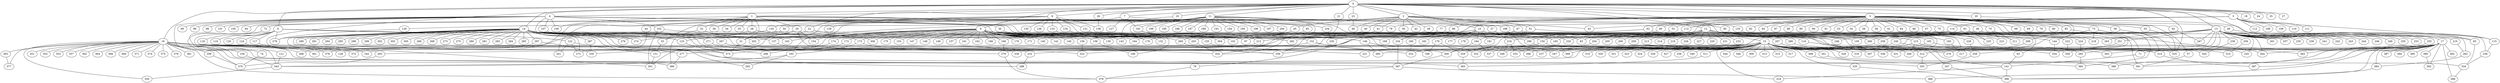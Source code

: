 
graph graphname {
    0 -- 1
0 -- 2
0 -- 3
0 -- 4
0 -- 5
0 -- 6
0 -- 7
0 -- 8
0 -- 9
0 -- 10
0 -- 11
0 -- 12
0 -- 13
0 -- 14
0 -- 15
0 -- 16
0 -- 17
0 -- 18
0 -- 19
0 -- 20
0 -- 21
0 -- 22
0 -- 23
0 -- 24
0 -- 25
0 -- 26
0 -- 27
0 -- 325
0 -- 342
1 -- 32
1 -- 34
1 -- 35
1 -- 36
1 -- 37
1 -- 33
1 -- 28
1 -- 29
1 -- 30
1 -- 31
1 -- 106
1 -- 78
2 -- 38
2 -- 39
2 -- 40
2 -- 41
2 -- 42
2 -- 43
2 -- 44
2 -- 45
2 -- 46
2 -- 47
2 -- 48
2 -- 49
2 -- 50
2 -- 51
3 -- 52
3 -- 53
3 -- 54
3 -- 55
3 -- 56
3 -- 57
3 -- 58
3 -- 59
3 -- 60
3 -- 61
3 -- 62
3 -- 63
3 -- 64
3 -- 65
3 -- 66
3 -- 67
3 -- 68
3 -- 69
3 -- 70
3 -- 71
3 -- 72
3 -- 73
3 -- 74
3 -- 75
3 -- 76
3 -- 77
3 -- 78
3 -- 79
3 -- 80
3 -- 81
3 -- 82
3 -- 83
3 -- 84
3 -- 85
3 -- 86
3 -- 87
3 -- 88
3 -- 89
3 -- 90
3 -- 91
3 -- 92
4 -- 96
4 -- 98
4 -- 99
4 -- 100
4 -- 101
4 -- 102
4 -- 97
4 -- 104
4 -- 105
4 -- 106
4 -- 103
4 -- 107
4 -- 93
4 -- 94
4 -- 95
4 -- 274
4 -- 176
5 -- 108
5 -- 109
5 -- 110
5 -- 111
5 -- 112
5 -- 113
5 -- 114
5 -- 115
5 -- 43
5 -- 359
6 -- 116
6 -- 117
6 -- 118
6 -- 119
6 -- 120
6 -- 121
6 -- 122
6 -- 123
6 -- 124
6 -- 278
7 -- 128
7 -- 125
7 -- 126
7 -- 127
7 -- 192
8 -- 129
8 -- 130
8 -- 131
8 -- 132
8 -- 133
8 -- 134
8 -- 135
8 -- 136
8 -- 137
8 -- 138
9 -- 139
9 -- 140
9 -- 141
9 -- 142
9 -- 143
9 -- 144
9 -- 145
9 -- 146
9 -- 147
9 -- 148
9 -- 149
9 -- 150
9 -- 151
9 -- 152
9 -- 153
9 -- 154
9 -- 155
9 -- 156
9 -- 157
9 -- 158
9 -- 159
9 -- 160
9 -- 161
9 -- 162
9 -- 163
9 -- 164
9 -- 165
9 -- 166
9 -- 167
9 -- 168
9 -- 169
9 -- 170
9 -- 171
9 -- 172
9 -- 173
9 -- 174
9 -- 175
9 -- 176
10 -- 176
10 -- 177
10 -- 178
10 -- 179
10 -- 180
10 -- 181
10 -- 182
10 -- 183
10 -- 184
10 -- 279
11 -- 192
11 -- 194
11 -- 195
11 -- 196
11 -- 197
11 -- 198
11 -- 193
11 -- 200
11 -- 201
11 -- 202
11 -- 199
11 -- 203
11 -- 185
11 -- 186
11 -- 187
11 -- 188
11 -- 189
11 -- 190
11 -- 191
12 -- 204
12 -- 205
12 -- 206
12 -- 207
12 -- 208
12 -- 209
12 -- 210
12 -- 211
12 -- 212
12 -- 213
12 -- 214
12 -- 215
12 -- 216
12 -- 217
12 -- 218
12 -- 219
12 -- 220
12 -- 221
12 -- 222
12 -- 223
12 -- 224
12 -- 225
12 -- 226
12 -- 227
12 -- 228
12 -- 229
12 -- 230
12 -- 231
12 -- 232
12 -- 233
12 -- 254
13 -- 256
13 -- 258
13 -- 259
13 -- 260
13 -- 261
13 -- 262
13 -- 257
13 -- 264
13 -- 265
13 -- 263
13 -- 234
13 -- 235
13 -- 236
13 -- 237
13 -- 238
13 -- 239
13 -- 240
13 -- 241
13 -- 242
13 -- 243
13 -- 244
13 -- 245
13 -- 246
13 -- 247
13 -- 248
13 -- 249
13 -- 250
13 -- 251
13 -- 252
13 -- 253
13 -- 254
13 -- 255
14 -- 266
14 -- 267
14 -- 268
14 -- 269
14 -- 270
14 -- 271
14 -- 272
14 -- 273
14 -- 274
14 -- 275
14 -- 276
14 -- 277
14 -- 278
14 -- 279
14 -- 280
14 -- 281
14 -- 282
14 -- 283
14 -- 284
14 -- 285
14 -- 286
14 -- 287
14 -- 288
14 -- 289
14 -- 290
14 -- 291
14 -- 292
14 -- 293
14 -- 294
14 -- 295
14 -- 296
14 -- 297
14 -- 298
14 -- 299
14 -- 300
14 -- 301
14 -- 302
14 -- 303
14 -- 304
14 -- 305
14 -- 306
14 -- 248
15 -- 307
15 -- 308
15 -- 309
15 -- 310
15 -- 311
15 -- 312
15 -- 313
15 -- 314
15 -- 315
15 -- 316
15 -- 317
15 -- 318
15 -- 319
15 -- 320
15 -- 321
15 -- 322
15 -- 323
15 -- 324
15 -- 325
15 -- 326
15 -- 327
15 -- 328
15 -- 329
15 -- 330
15 -- 331
15 -- 332
15 -- 333
15 -- 334
15 -- 335
15 -- 336
15 -- 337
15 -- 338
15 -- 339
15 -- 340
15 -- 341
15 -- 342
15 -- 343
15 -- 344
15 -- 345
15 -- 346
15 -- 347
15 -- 348
15 -- 349
16 -- 350
16 -- 351
16 -- 352
16 -- 353
16 -- 354
16 -- 355
16 -- 356
16 -- 357
16 -- 358
16 -- 359
16 -- 360
16 -- 361
16 -- 362
16 -- 363
16 -- 364
16 -- 365
16 -- 366
16 -- 367
16 -- 368
16 -- 369
16 -- 370
16 -- 371
16 -- 372
16 -- 373
16 -- 374
16 -- 375
16 -- 376
16 -- 377
16 -- 378
16 -- 379
16 -- 380
16 -- 381
17 -- 384
17 -- 386
17 -- 387
17 -- 388
17 -- 389
17 -- 390
17 -- 385
17 -- 392
17 -- 393
17 -- 394
17 -- 391
17 -- 396
17 -- 397
17 -- 398
17 -- 399
17 -- 395
17 -- 382
17 -- 383
17 -- 358
17 -- 71
19 -- 143
20 -- 270
21 -- 354
22 -- 301
22 -- 166
23 -- 48
26 -- 138
28 -- 173
28 -- 276
29 -- 31
29 -- 123
29 -- 154
29 -- 322
30 -- 132
31 -- 373
32 -- 137
32 -- 33
33 -- 151
37 -- 216
38 -- 234
40 -- 166
41 -- 354
44 -- 272
45 -- 164
45 -- 306
46 -- 65
46 -- 83
47 -- 220
47 -- 83
47 -- 274
47 -- 184
49 -- 115
50 -- 380
51 -- 181
51 -- 270
52 -- 150
55 -- 325
57 -- 391
59 -- 325
60 -- 290
62 -- 304
62 -- 222
62 -- 372
62 -- 338
63 -- 141
65 -- 334
70 -- 211
70 -- 223
71 -- 141
72 -- 343
73 -- 144
73 -- 218
73 -- 314
73 -- 360
74 -- 370
75 -- 282
75 -- 391
76 -- 379
77 -- 97
77 -- 102
77 -- 263
81 -- 169
81 -- 225
81 -- 383
85 -- 208
85 -- 312
86 -- 359
92 -- 247
93 -- 269
95 -- 258
100 -- 343
103 -- 202
103 -- 301
104 -- 230
107 -- 163
113 -- 160
114 -- 332
114 -- 159
115 -- 236
116 -- 259
117 -- 342
121 -- 343
122 -- 151
122 -- 201
122 -- 272
123 -- 373
124 -- 128
125 -- 251
126 -- 278
131 -- 304
133 -- 139
134 -- 176
135 -- 203
135 -- 361
137 -- 232
141 -- 318
141 -- 396
144 -- 254
146 -- 385
146 -- 332
150 -- 373
150 -- 393
151 -- 301
152 -- 237
152 -- 252
152 -- 293
155 -- 221
156 -- 322
158 -- 190
160 -- 399
165 -- 307
165 -- 264
166 -- 279
167 -- 396
172 -- 296
173 -- 386
173 -- 193
174 -- 277
179 -- 329
179 -- 198
180 -- 252
183 -- 217
184 -- 300
184 -- 337
188 -- 347
192 -- 260
192 -- 212
193 -- 292
193 -- 343
203 -- 354
204 -- 329
207 -- 307
207 -- 328
208 -- 331
210 -- 262
212 -- 378
215 -- 245
215 -- 349
215 -- 316
216 -- 348
216 -- 333
222 -- 358
224 -- 265
228 -- 259
232 -- 288
234 -- 367
236 -- 334
238 -- 345
240 -- 300
240 -- 265
251 -- 349
255 -- 264
256 -- 310
259 -- 355
260 -- 270
262 -- 384
265 -- 360
267 -- 385
269 -- 359
271 -- 339
277 -- 380
279 -- 379
286 -- 349
287 -- 330
290 -- 399
293 -- 370
297 -- 330
297 -- 368
300 -- 367
308 -- 389
311 -- 365
312 -- 355
314 -- 397
329 -- 365
334 -- 398
335 -- 396
341 -- 391
343 -- 350
356 -- 370
363 -- 377
367 -- 388
367 -- 379
384 -- 396
390 -- 392

}
